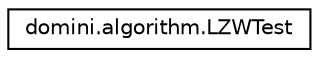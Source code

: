 digraph "Graphical Class Hierarchy"
{
  edge [fontname="Helvetica",fontsize="10",labelfontname="Helvetica",labelfontsize="10"];
  node [fontname="Helvetica",fontsize="10",shape=record];
  rankdir="LR";
  Node0 [label="domini.algorithm.LZWTest",height=0.2,width=0.4,color="black", fillcolor="white", style="filled",URL="$classdomini_1_1algorithm_1_1LZWTest.html",tooltip="Junit de la classe LZW. "];
}
